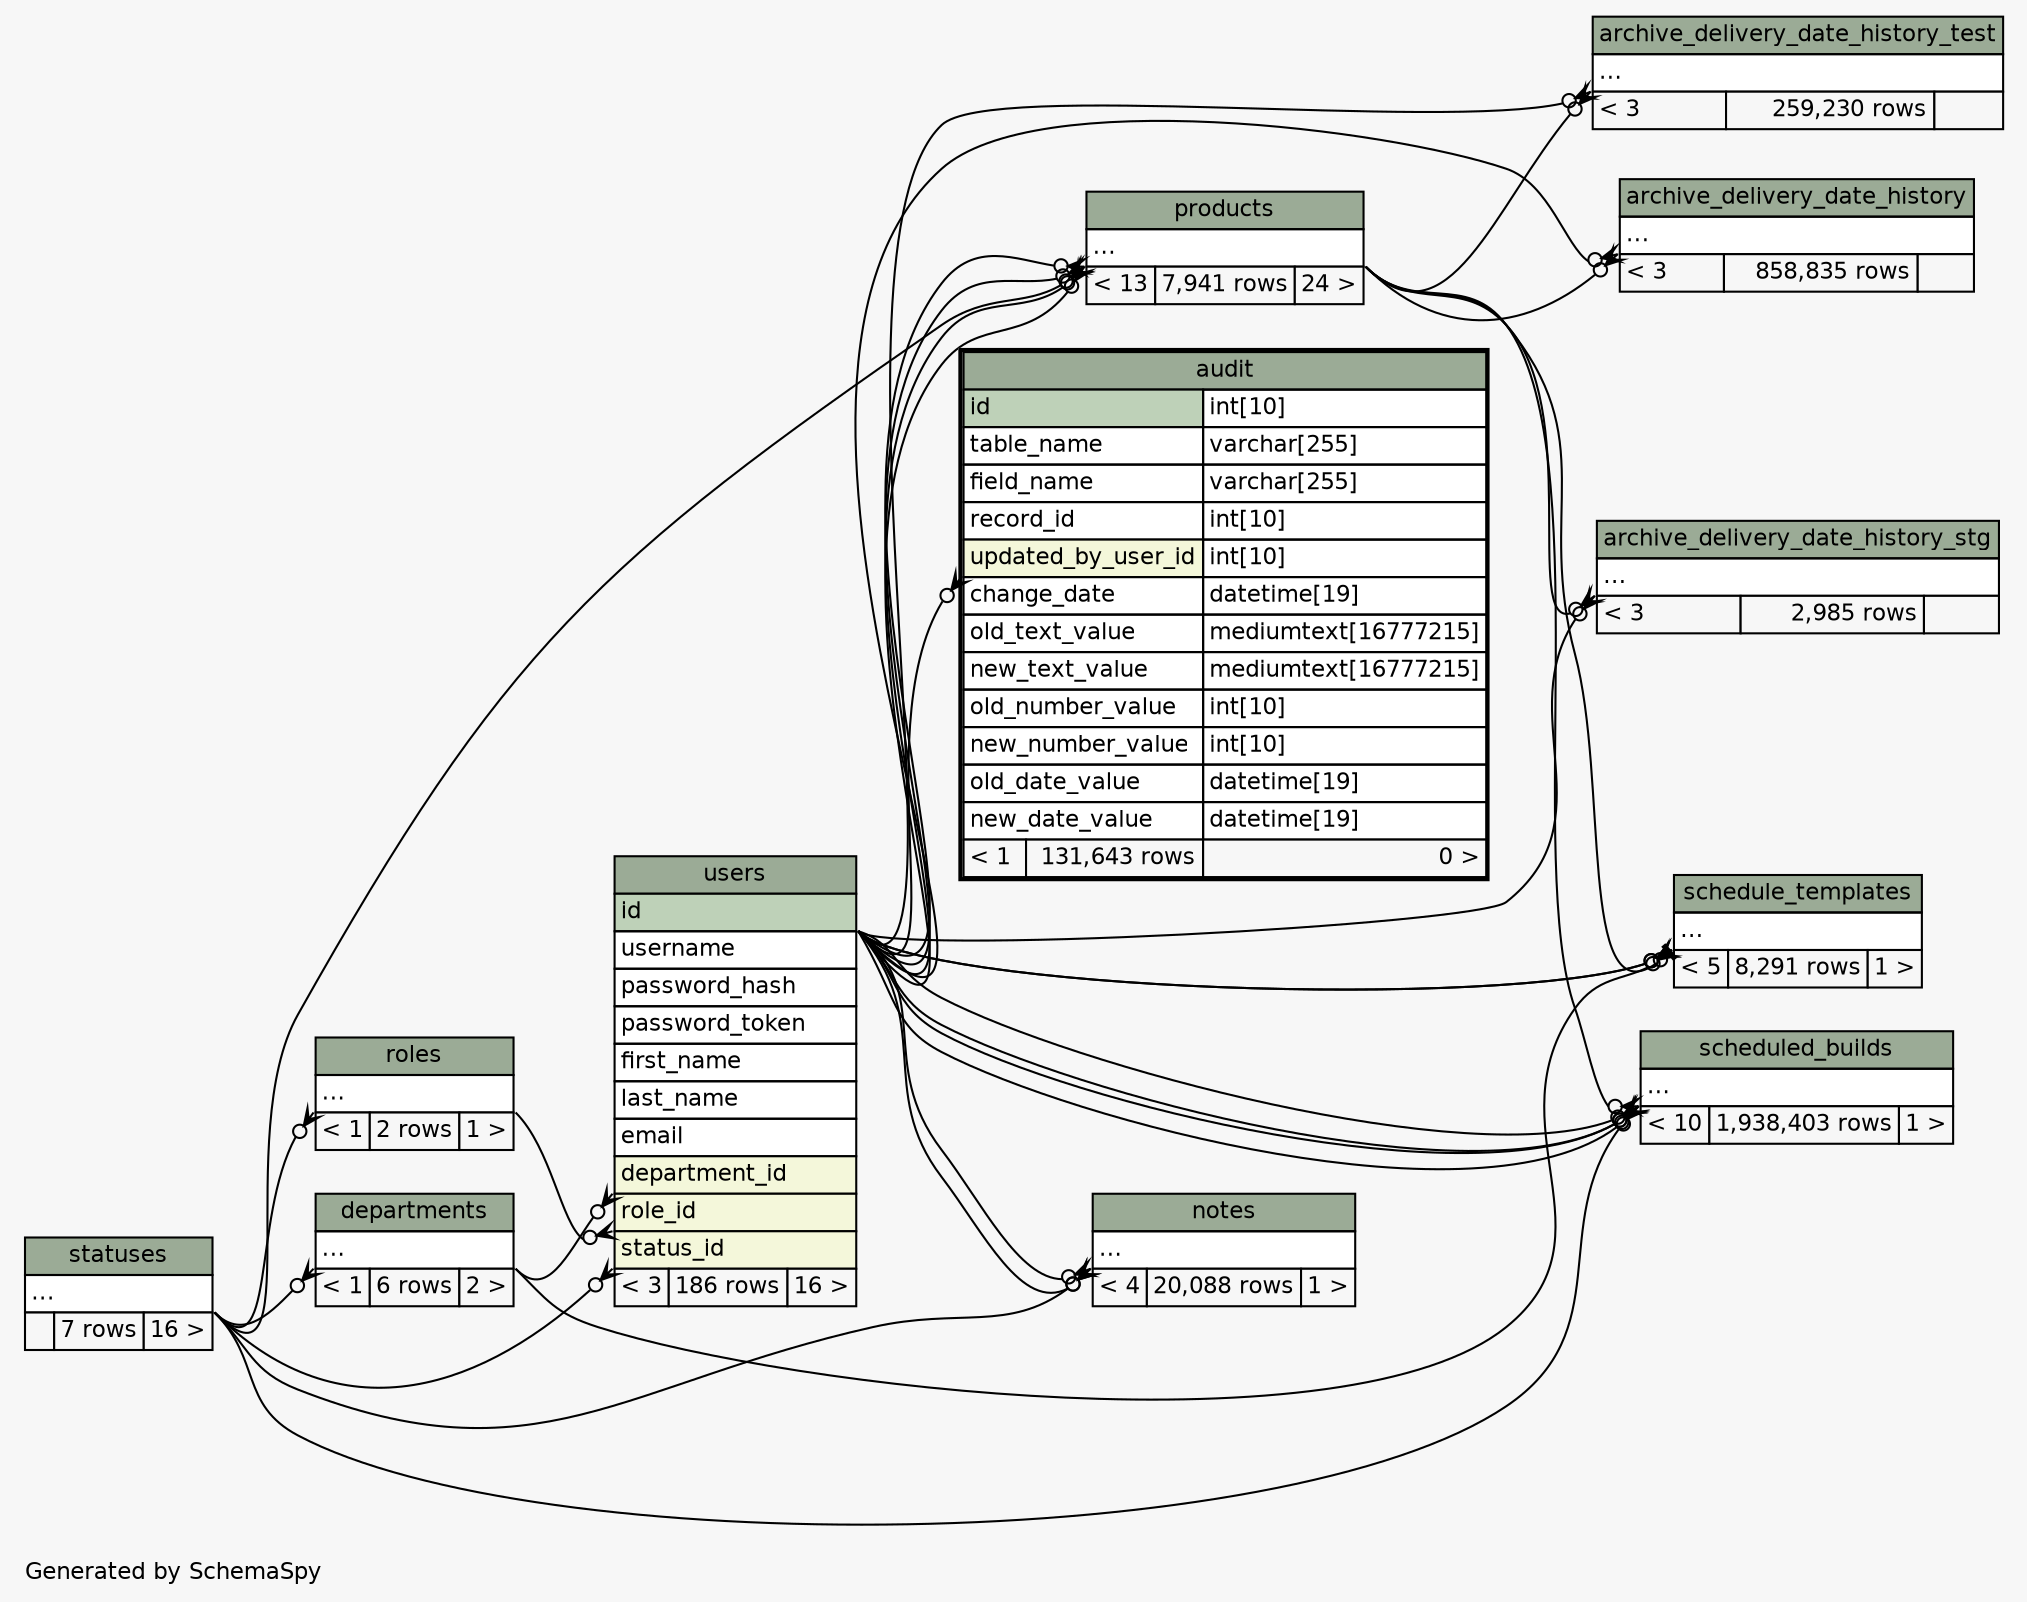 // dot 2.2.1 on Windows 10 10.0
// SchemaSpy rev 590
digraph "twoDegreesRelationshipsDiagram" {
  graph [
    rankdir="RL"
    bgcolor="#f7f7f7"
    label="\nGenerated by SchemaSpy"
    labeljust="l"
    nodesep="0.18"
    ranksep="0.46"
    fontname="Helvetica"
    fontsize="11"
  ];
  node [
    fontname="Helvetica"
    fontsize="11"
    shape="plaintext"
  ];
  edge [
    arrowsize="0.8"
  ];
  "archive_delivery_date_history":"elipses":sw -> "users":"id":se [arrowhead=none dir=back arrowtail=crowodot];
  "archive_delivery_date_history":"elipses":sw -> "products":"elipses":se [arrowhead=none dir=back arrowtail=crowodot];
  "archive_delivery_date_history_stg":"elipses":sw -> "users":"id":se [arrowhead=none dir=back arrowtail=crowodot];
  "archive_delivery_date_history_stg":"elipses":sw -> "products":"elipses":se [arrowhead=none dir=back arrowtail=crowodot];
  "archive_delivery_date_history_test":"elipses":sw -> "users":"id":se [arrowhead=none dir=back arrowtail=crowodot];
  "archive_delivery_date_history_test":"elipses":sw -> "products":"elipses":se [arrowhead=none dir=back arrowtail=crowodot];
  "audit":"updated_by_user_id":sw -> "users":"id":se [arrowhead=none dir=back arrowtail=crowodot];
  "departments":"elipses":sw -> "statuses":"elipses":se [arrowhead=none dir=back arrowtail=crowodot];
  "notes":"elipses":sw -> "users":"id":se [arrowhead=none dir=back arrowtail=crowodot];
  "notes":"elipses":sw -> "statuses":"elipses":se [arrowhead=none dir=back arrowtail=crowodot];
  "notes":"elipses":sw -> "users":"id":se [arrowhead=none dir=back arrowtail=crowodot];
  "products":"elipses":sw -> "users":"id":se [arrowhead=none dir=back arrowtail=crowodot];
  "products":"elipses":sw -> "users":"id":se [arrowhead=none dir=back arrowtail=crowodot];
  "products":"elipses":sw -> "users":"id":se [arrowhead=none dir=back arrowtail=crowodot];
  "products":"elipses":sw -> "statuses":"elipses":se [arrowhead=none dir=back arrowtail=crowodot];
  "products":"elipses":sw -> "users":"id":se [arrowhead=none dir=back arrowtail=crowodot];
  "roles":"elipses":sw -> "statuses":"elipses":se [arrowhead=none dir=back arrowtail=crowodot];
  "schedule_templates":"elipses":sw -> "users":"id":se [arrowhead=none dir=back arrowtail=crowodot];
  "schedule_templates":"elipses":sw -> "products":"elipses":se [arrowhead=none dir=back arrowtail=teeodot];
  "schedule_templates":"elipses":sw -> "departments":"elipses":se [arrowhead=none dir=back arrowtail=crowodot];
  "schedule_templates":"elipses":sw -> "users":"id":se [arrowhead=none dir=back arrowtail=crowodot];
  "scheduled_builds":"elipses":sw -> "users":"id":se [arrowhead=none dir=back arrowtail=crowodot];
  "scheduled_builds":"elipses":sw -> "products":"elipses":se [arrowhead=none dir=back arrowtail=crowodot];
  "scheduled_builds":"elipses":sw -> "users":"id":se [arrowhead=none dir=back arrowtail=crowodot];
  "scheduled_builds":"elipses":sw -> "users":"id":se [arrowhead=none dir=back arrowtail=crowodot];
  "scheduled_builds":"elipses":sw -> "statuses":"elipses":se [arrowhead=none dir=back arrowtail=crowodot];
  "scheduled_builds":"elipses":sw -> "users":"id":se [arrowhead=none dir=back arrowtail=crowodot];
  "users":"department_id":sw -> "departments":"elipses":se [arrowhead=none dir=back arrowtail=crowodot];
  "users":"role_id":sw -> "roles":"elipses":se [arrowhead=none dir=back arrowtail=crowodot];
  "users":"status_id":sw -> "statuses":"elipses":se [arrowhead=none dir=back arrowtail=crowodot];
  "archive_delivery_date_history" [
    label=<
    <TABLE BORDER="0" CELLBORDER="1" CELLSPACING="0" BGCOLOR="#ffffff">
      <TR><TD COLSPAN="3" BGCOLOR="#9bab96" ALIGN="CENTER">archive_delivery_date_history</TD></TR>
      <TR><TD PORT="elipses" COLSPAN="3" ALIGN="LEFT">...</TD></TR>
      <TR><TD ALIGN="LEFT" BGCOLOR="#f7f7f7">&lt; 3</TD><TD ALIGN="RIGHT" BGCOLOR="#f7f7f7">858,835 rows</TD><TD ALIGN="RIGHT" BGCOLOR="#f7f7f7">  </TD></TR>
    </TABLE>>
    URL="archive_delivery_date_history.html"
    tooltip="archive_delivery_date_history"
  ];
  "archive_delivery_date_history_stg" [
    label=<
    <TABLE BORDER="0" CELLBORDER="1" CELLSPACING="0" BGCOLOR="#ffffff">
      <TR><TD COLSPAN="3" BGCOLOR="#9bab96" ALIGN="CENTER">archive_delivery_date_history_stg</TD></TR>
      <TR><TD PORT="elipses" COLSPAN="3" ALIGN="LEFT">...</TD></TR>
      <TR><TD ALIGN="LEFT" BGCOLOR="#f7f7f7">&lt; 3</TD><TD ALIGN="RIGHT" BGCOLOR="#f7f7f7">2,985 rows</TD><TD ALIGN="RIGHT" BGCOLOR="#f7f7f7">  </TD></TR>
    </TABLE>>
    URL="archive_delivery_date_history_stg.html"
    tooltip="archive_delivery_date_history_stg"
  ];
  "archive_delivery_date_history_test" [
    label=<
    <TABLE BORDER="0" CELLBORDER="1" CELLSPACING="0" BGCOLOR="#ffffff">
      <TR><TD COLSPAN="3" BGCOLOR="#9bab96" ALIGN="CENTER">archive_delivery_date_history_test</TD></TR>
      <TR><TD PORT="elipses" COLSPAN="3" ALIGN="LEFT">...</TD></TR>
      <TR><TD ALIGN="LEFT" BGCOLOR="#f7f7f7">&lt; 3</TD><TD ALIGN="RIGHT" BGCOLOR="#f7f7f7">259,230 rows</TD><TD ALIGN="RIGHT" BGCOLOR="#f7f7f7">  </TD></TR>
    </TABLE>>
    URL="archive_delivery_date_history_test.html"
    tooltip="archive_delivery_date_history_test"
  ];
  "audit" [
    label=<
    <TABLE BORDER="2" CELLBORDER="1" CELLSPACING="0" BGCOLOR="#ffffff">
      <TR><TD COLSPAN="3" BGCOLOR="#9bab96" ALIGN="CENTER">audit</TD></TR>
      <TR><TD PORT="id" COLSPAN="2" BGCOLOR="#bed1b8" ALIGN="LEFT">id</TD><TD PORT="id.type" ALIGN="LEFT">int[10]</TD></TR>
      <TR><TD PORT="table_name" COLSPAN="2" ALIGN="LEFT">table_name</TD><TD PORT="table_name.type" ALIGN="LEFT">varchar[255]</TD></TR>
      <TR><TD PORT="field_name" COLSPAN="2" ALIGN="LEFT">field_name</TD><TD PORT="field_name.type" ALIGN="LEFT">varchar[255]</TD></TR>
      <TR><TD PORT="record_id" COLSPAN="2" ALIGN="LEFT">record_id</TD><TD PORT="record_id.type" ALIGN="LEFT">int[10]</TD></TR>
      <TR><TD PORT="updated_by_user_id" COLSPAN="2" BGCOLOR="#f4f7da" ALIGN="LEFT">updated_by_user_id</TD><TD PORT="updated_by_user_id.type" ALIGN="LEFT">int[10]</TD></TR>
      <TR><TD PORT="change_date" COLSPAN="2" ALIGN="LEFT">change_date</TD><TD PORT="change_date.type" ALIGN="LEFT">datetime[19]</TD></TR>
      <TR><TD PORT="old_text_value" COLSPAN="2" ALIGN="LEFT">old_text_value</TD><TD PORT="old_text_value.type" ALIGN="LEFT">mediumtext[16777215]</TD></TR>
      <TR><TD PORT="new_text_value" COLSPAN="2" ALIGN="LEFT">new_text_value</TD><TD PORT="new_text_value.type" ALIGN="LEFT">mediumtext[16777215]</TD></TR>
      <TR><TD PORT="old_number_value" COLSPAN="2" ALIGN="LEFT">old_number_value</TD><TD PORT="old_number_value.type" ALIGN="LEFT">int[10]</TD></TR>
      <TR><TD PORT="new_number_value" COLSPAN="2" ALIGN="LEFT">new_number_value</TD><TD PORT="new_number_value.type" ALIGN="LEFT">int[10]</TD></TR>
      <TR><TD PORT="old_date_value" COLSPAN="2" ALIGN="LEFT">old_date_value</TD><TD PORT="old_date_value.type" ALIGN="LEFT">datetime[19]</TD></TR>
      <TR><TD PORT="new_date_value" COLSPAN="2" ALIGN="LEFT">new_date_value</TD><TD PORT="new_date_value.type" ALIGN="LEFT">datetime[19]</TD></TR>
      <TR><TD ALIGN="LEFT" BGCOLOR="#f7f7f7">&lt; 1</TD><TD ALIGN="RIGHT" BGCOLOR="#f7f7f7">131,643 rows</TD><TD ALIGN="RIGHT" BGCOLOR="#f7f7f7">0 &gt;</TD></TR>
    </TABLE>>
    URL="audit.html"
    tooltip="audit"
  ];
  "departments" [
    label=<
    <TABLE BORDER="0" CELLBORDER="1" CELLSPACING="0" BGCOLOR="#ffffff">
      <TR><TD COLSPAN="3" BGCOLOR="#9bab96" ALIGN="CENTER">departments</TD></TR>
      <TR><TD PORT="elipses" COLSPAN="3" ALIGN="LEFT">...</TD></TR>
      <TR><TD ALIGN="LEFT" BGCOLOR="#f7f7f7">&lt; 1</TD><TD ALIGN="RIGHT" BGCOLOR="#f7f7f7">6 rows</TD><TD ALIGN="RIGHT" BGCOLOR="#f7f7f7">2 &gt;</TD></TR>
    </TABLE>>
    URL="departments.html"
    tooltip="departments"
  ];
  "notes" [
    label=<
    <TABLE BORDER="0" CELLBORDER="1" CELLSPACING="0" BGCOLOR="#ffffff">
      <TR><TD COLSPAN="3" BGCOLOR="#9bab96" ALIGN="CENTER">notes</TD></TR>
      <TR><TD PORT="elipses" COLSPAN="3" ALIGN="LEFT">...</TD></TR>
      <TR><TD ALIGN="LEFT" BGCOLOR="#f7f7f7">&lt; 4</TD><TD ALIGN="RIGHT" BGCOLOR="#f7f7f7">20,088 rows</TD><TD ALIGN="RIGHT" BGCOLOR="#f7f7f7">1 &gt;</TD></TR>
    </TABLE>>
    URL="notes.html"
    tooltip="notes"
  ];
  "products" [
    label=<
    <TABLE BORDER="0" CELLBORDER="1" CELLSPACING="0" BGCOLOR="#ffffff">
      <TR><TD COLSPAN="3" BGCOLOR="#9bab96" ALIGN="CENTER">products</TD></TR>
      <TR><TD PORT="elipses" COLSPAN="3" ALIGN="LEFT">...</TD></TR>
      <TR><TD ALIGN="LEFT" BGCOLOR="#f7f7f7">&lt; 13</TD><TD ALIGN="RIGHT" BGCOLOR="#f7f7f7">7,941 rows</TD><TD ALIGN="RIGHT" BGCOLOR="#f7f7f7">24 &gt;</TD></TR>
    </TABLE>>
    URL="products.html"
    tooltip="products"
  ];
  "roles" [
    label=<
    <TABLE BORDER="0" CELLBORDER="1" CELLSPACING="0" BGCOLOR="#ffffff">
      <TR><TD COLSPAN="3" BGCOLOR="#9bab96" ALIGN="CENTER">roles</TD></TR>
      <TR><TD PORT="elipses" COLSPAN="3" ALIGN="LEFT">...</TD></TR>
      <TR><TD ALIGN="LEFT" BGCOLOR="#f7f7f7">&lt; 1</TD><TD ALIGN="RIGHT" BGCOLOR="#f7f7f7">2 rows</TD><TD ALIGN="RIGHT" BGCOLOR="#f7f7f7">1 &gt;</TD></TR>
    </TABLE>>
    URL="roles.html"
    tooltip="roles"
  ];
  "schedule_templates" [
    label=<
    <TABLE BORDER="0" CELLBORDER="1" CELLSPACING="0" BGCOLOR="#ffffff">
      <TR><TD COLSPAN="3" BGCOLOR="#9bab96" ALIGN="CENTER">schedule_templates</TD></TR>
      <TR><TD PORT="elipses" COLSPAN="3" ALIGN="LEFT">...</TD></TR>
      <TR><TD ALIGN="LEFT" BGCOLOR="#f7f7f7">&lt; 5</TD><TD ALIGN="RIGHT" BGCOLOR="#f7f7f7">8,291 rows</TD><TD ALIGN="RIGHT" BGCOLOR="#f7f7f7">1 &gt;</TD></TR>
    </TABLE>>
    URL="schedule_templates.html"
    tooltip="schedule_templates"
  ];
  "scheduled_builds" [
    label=<
    <TABLE BORDER="0" CELLBORDER="1" CELLSPACING="0" BGCOLOR="#ffffff">
      <TR><TD COLSPAN="3" BGCOLOR="#9bab96" ALIGN="CENTER">scheduled_builds</TD></TR>
      <TR><TD PORT="elipses" COLSPAN="3" ALIGN="LEFT">...</TD></TR>
      <TR><TD ALIGN="LEFT" BGCOLOR="#f7f7f7">&lt; 10</TD><TD ALIGN="RIGHT" BGCOLOR="#f7f7f7">1,938,403 rows</TD><TD ALIGN="RIGHT" BGCOLOR="#f7f7f7">1 &gt;</TD></TR>
    </TABLE>>
    URL="scheduled_builds.html"
    tooltip="scheduled_builds"
  ];
  "statuses" [
    label=<
    <TABLE BORDER="0" CELLBORDER="1" CELLSPACING="0" BGCOLOR="#ffffff">
      <TR><TD COLSPAN="3" BGCOLOR="#9bab96" ALIGN="CENTER">statuses</TD></TR>
      <TR><TD PORT="elipses" COLSPAN="3" ALIGN="LEFT">...</TD></TR>
      <TR><TD ALIGN="LEFT" BGCOLOR="#f7f7f7">  </TD><TD ALIGN="RIGHT" BGCOLOR="#f7f7f7">7 rows</TD><TD ALIGN="RIGHT" BGCOLOR="#f7f7f7">16 &gt;</TD></TR>
    </TABLE>>
    URL="statuses.html"
    tooltip="statuses"
  ];
  "users" [
    label=<
    <TABLE BORDER="0" CELLBORDER="1" CELLSPACING="0" BGCOLOR="#ffffff">
      <TR><TD COLSPAN="3" BGCOLOR="#9bab96" ALIGN="CENTER">users</TD></TR>
      <TR><TD PORT="id" COLSPAN="3" BGCOLOR="#bed1b8" ALIGN="LEFT">id</TD></TR>
      <TR><TD PORT="username" COLSPAN="3" ALIGN="LEFT">username</TD></TR>
      <TR><TD PORT="password_hash" COLSPAN="3" ALIGN="LEFT">password_hash</TD></TR>
      <TR><TD PORT="password_token" COLSPAN="3" ALIGN="LEFT">password_token</TD></TR>
      <TR><TD PORT="first_name" COLSPAN="3" ALIGN="LEFT">first_name</TD></TR>
      <TR><TD PORT="last_name" COLSPAN="3" ALIGN="LEFT">last_name</TD></TR>
      <TR><TD PORT="email" COLSPAN="3" ALIGN="LEFT">email</TD></TR>
      <TR><TD PORT="department_id" COLSPAN="3" BGCOLOR="#f4f7da" ALIGN="LEFT">department_id</TD></TR>
      <TR><TD PORT="role_id" COLSPAN="3" BGCOLOR="#f4f7da" ALIGN="LEFT">role_id</TD></TR>
      <TR><TD PORT="status_id" COLSPAN="3" BGCOLOR="#f4f7da" ALIGN="LEFT">status_id</TD></TR>
      <TR><TD ALIGN="LEFT" BGCOLOR="#f7f7f7">&lt; 3</TD><TD ALIGN="RIGHT" BGCOLOR="#f7f7f7">186 rows</TD><TD ALIGN="RIGHT" BGCOLOR="#f7f7f7">16 &gt;</TD></TR>
    </TABLE>>
    URL="users.html"
    tooltip="users"
  ];
}
